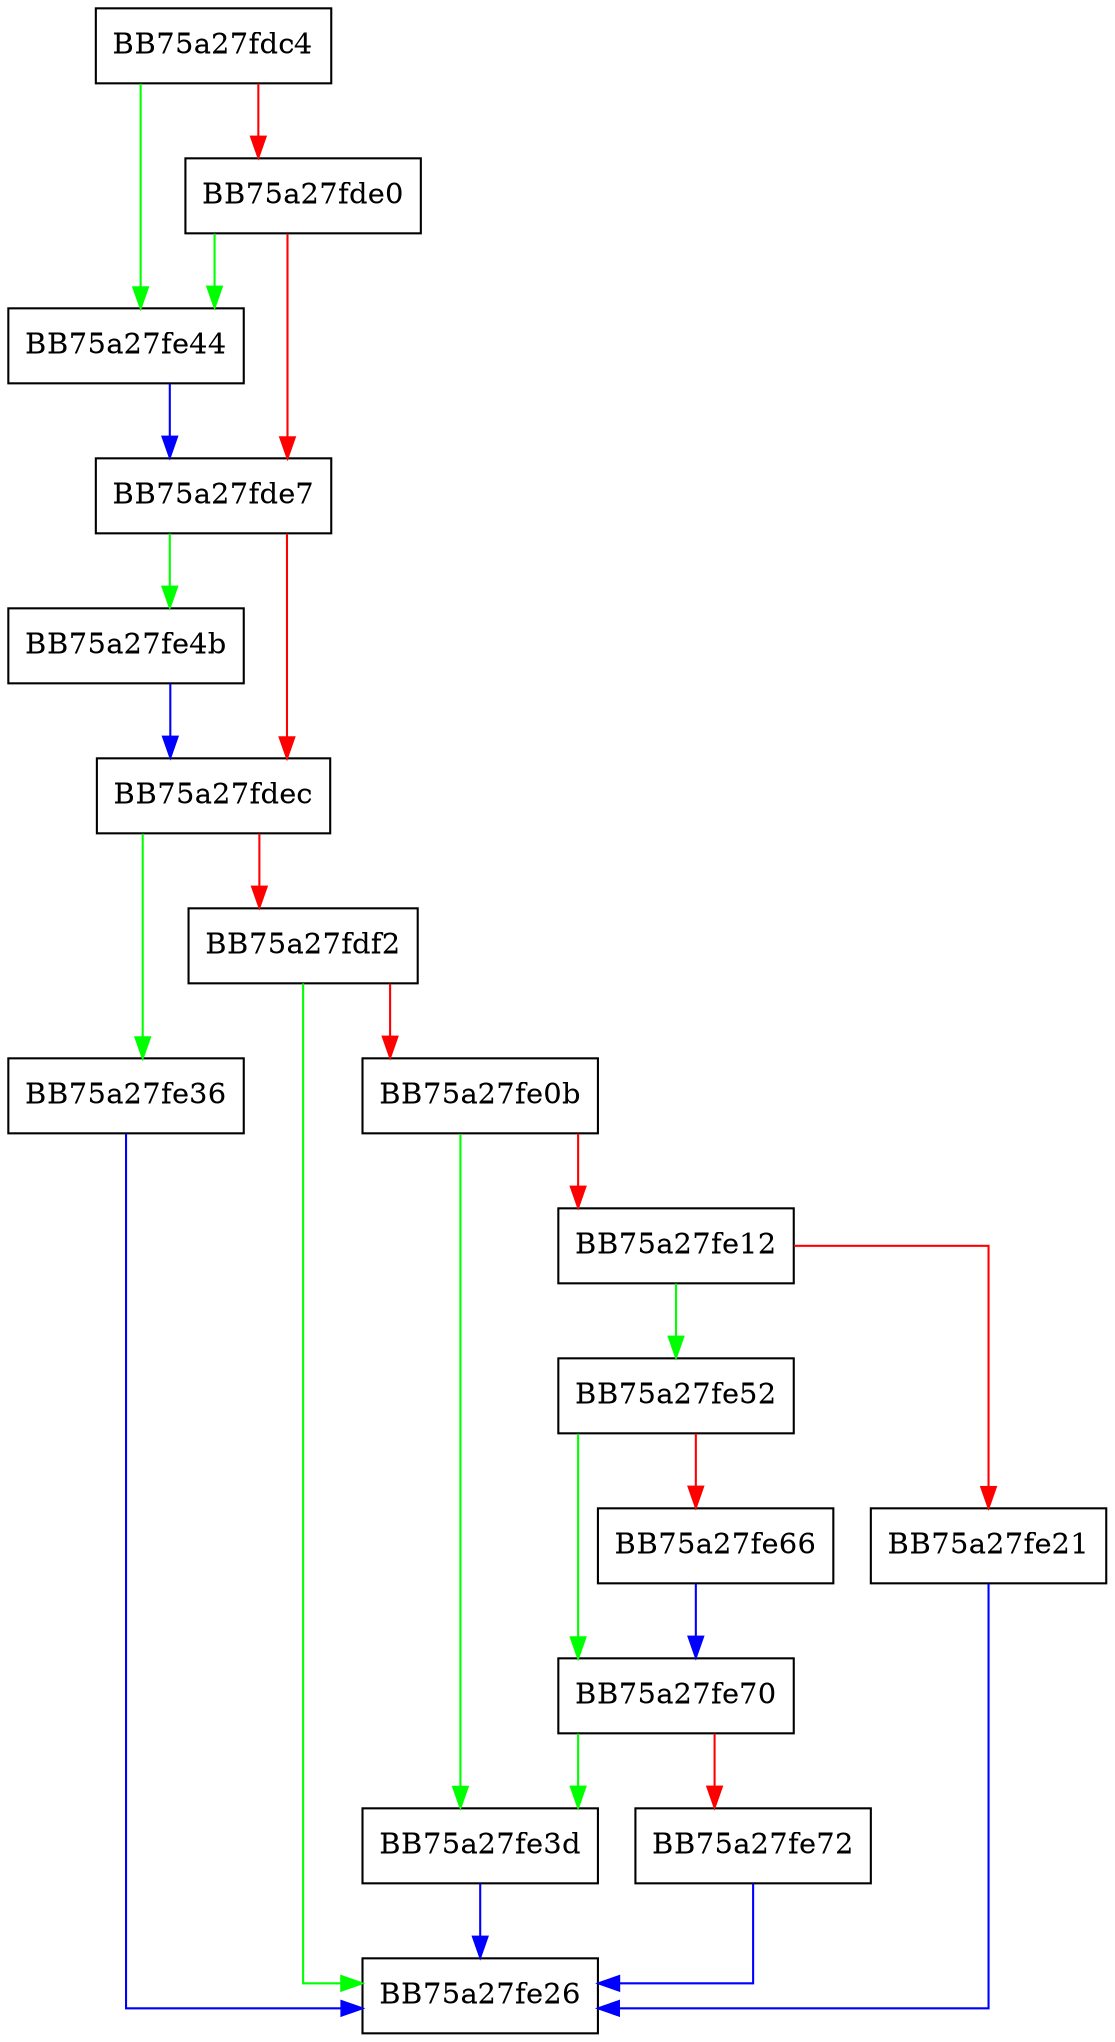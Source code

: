 digraph try_get_column_text16 {
  node [shape="box"];
  graph [splines=ortho];
  BB75a27fdc4 -> BB75a27fe44 [color="green"];
  BB75a27fdc4 -> BB75a27fde0 [color="red"];
  BB75a27fde0 -> BB75a27fe44 [color="green"];
  BB75a27fde0 -> BB75a27fde7 [color="red"];
  BB75a27fde7 -> BB75a27fe4b [color="green"];
  BB75a27fde7 -> BB75a27fdec [color="red"];
  BB75a27fdec -> BB75a27fe36 [color="green"];
  BB75a27fdec -> BB75a27fdf2 [color="red"];
  BB75a27fdf2 -> BB75a27fe26 [color="green"];
  BB75a27fdf2 -> BB75a27fe0b [color="red"];
  BB75a27fe0b -> BB75a27fe3d [color="green"];
  BB75a27fe0b -> BB75a27fe12 [color="red"];
  BB75a27fe12 -> BB75a27fe52 [color="green"];
  BB75a27fe12 -> BB75a27fe21 [color="red"];
  BB75a27fe21 -> BB75a27fe26 [color="blue"];
  BB75a27fe36 -> BB75a27fe26 [color="blue"];
  BB75a27fe3d -> BB75a27fe26 [color="blue"];
  BB75a27fe44 -> BB75a27fde7 [color="blue"];
  BB75a27fe4b -> BB75a27fdec [color="blue"];
  BB75a27fe52 -> BB75a27fe70 [color="green"];
  BB75a27fe52 -> BB75a27fe66 [color="red"];
  BB75a27fe66 -> BB75a27fe70 [color="blue"];
  BB75a27fe70 -> BB75a27fe3d [color="green"];
  BB75a27fe70 -> BB75a27fe72 [color="red"];
  BB75a27fe72 -> BB75a27fe26 [color="blue"];
}